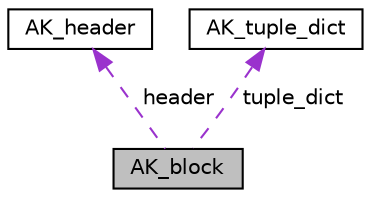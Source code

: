 digraph "AK_block"
{
  bgcolor="transparent";
  edge [fontname="Helvetica",fontsize="10",labelfontname="Helvetica",labelfontsize="10"];
  node [fontname="Helvetica",fontsize="10",shape=record];
  Node1 [label="AK_block",height=0.2,width=0.4,color="black", fillcolor="grey75", style="filled" fontcolor="black"];
  Node2 -> Node1 [dir="back",color="darkorchid3",fontsize="10",style="dashed",label=" header" ,fontname="Helvetica"];
  Node2 [label="AK_header",height=0.2,width=0.4,color="black",URL="$structAK__header.html",tooltip="Structure that represents header structure of blocks (describes an attribute inside an object)..."];
  Node3 -> Node1 [dir="back",color="darkorchid3",fontsize="10",style="dashed",label=" tuple_dict" ,fontname="Helvetica"];
  Node3 [label="AK_tuple_dict",height=0.2,width=0.4,color="black",URL="$structAK__tuple__dict.html",tooltip="Structure that defines a mapping in a header of an object to the actual entries (data). It contains type, address and size. "];
}
